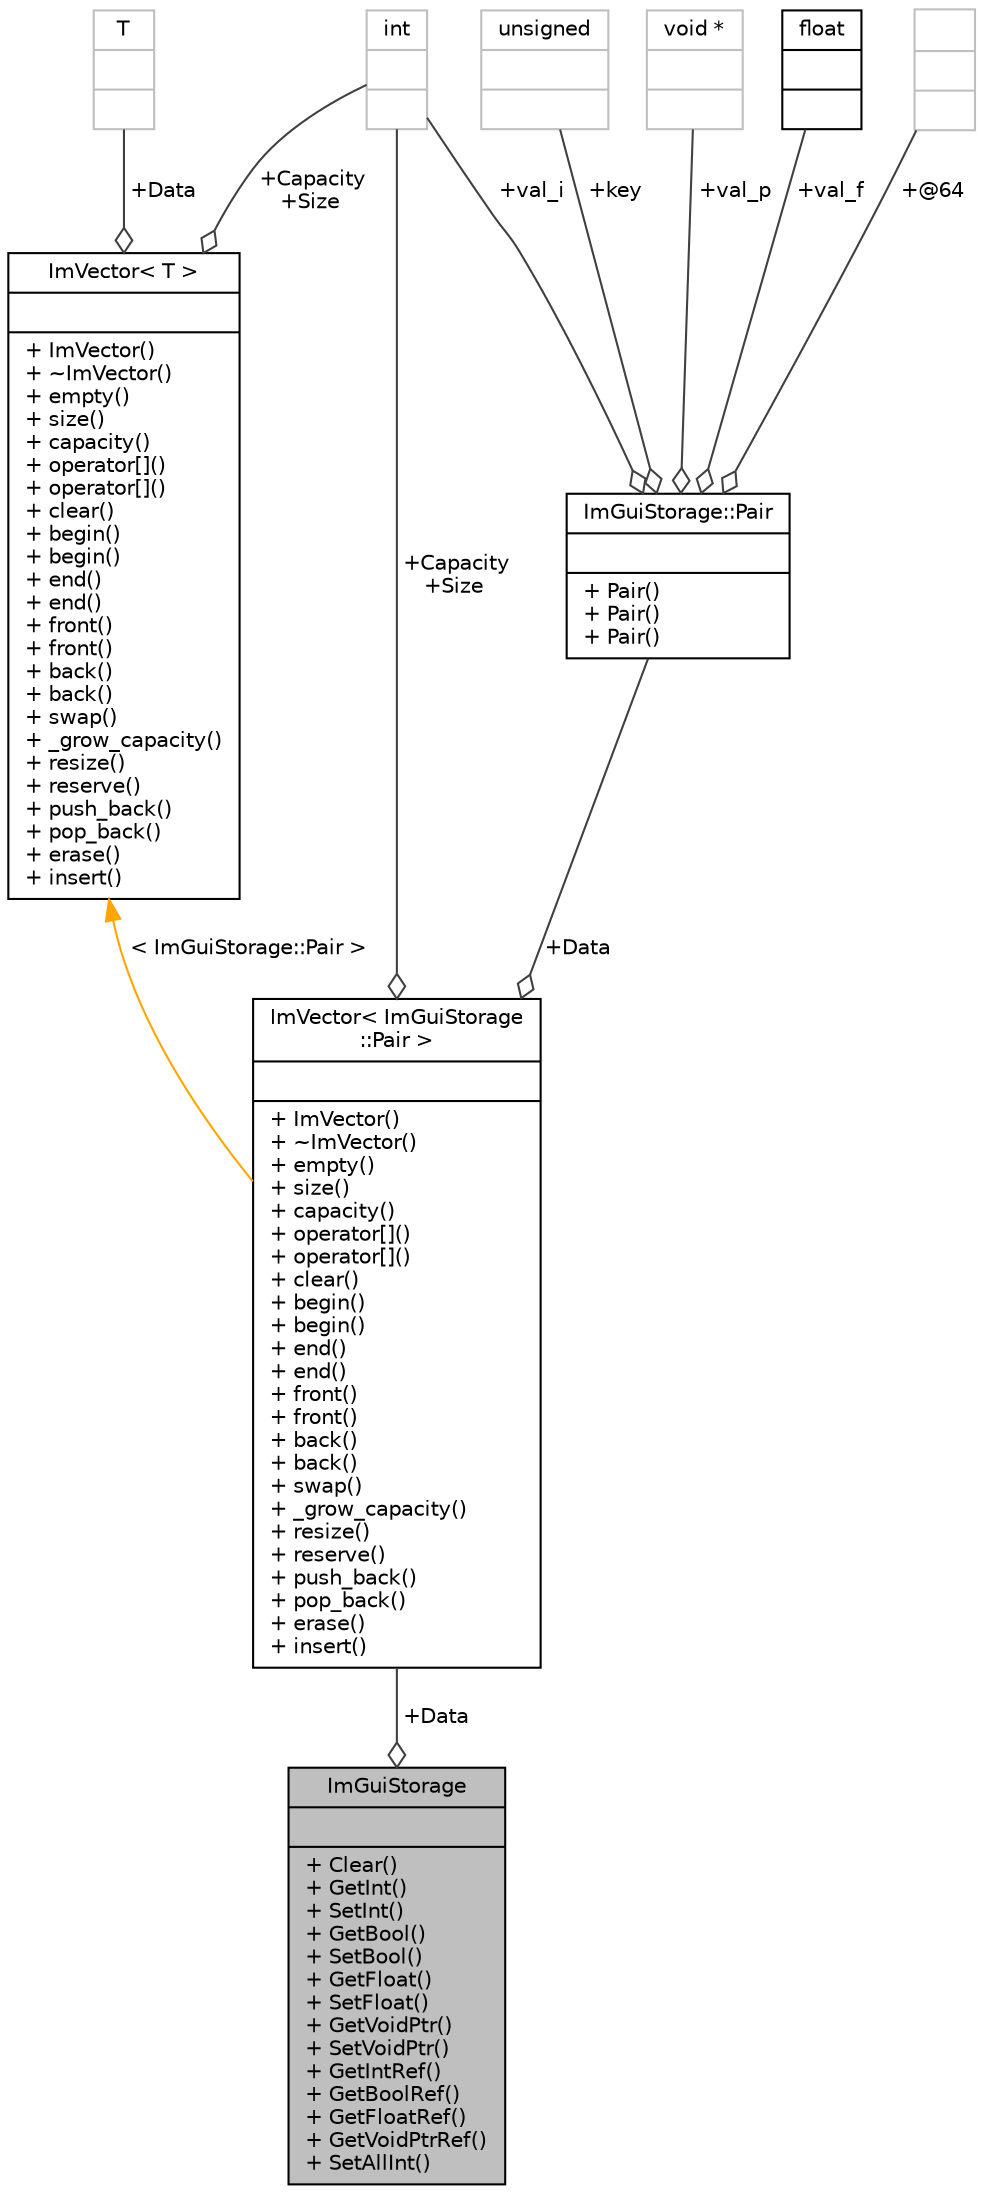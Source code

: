 digraph "ImGuiStorage"
{
 // INTERACTIVE_SVG=YES
  bgcolor="transparent";
  edge [fontname="Helvetica",fontsize="10",labelfontname="Helvetica",labelfontsize="10"];
  node [fontname="Helvetica",fontsize="10",shape=record];
  Node1 [label="{ImGuiStorage\n||+ Clear()\l+ GetInt()\l+ SetInt()\l+ GetBool()\l+ SetBool()\l+ GetFloat()\l+ SetFloat()\l+ GetVoidPtr()\l+ SetVoidPtr()\l+ GetIntRef()\l+ GetBoolRef()\l+ GetFloatRef()\l+ GetVoidPtrRef()\l+ SetAllInt()\l}",height=0.2,width=0.4,color="black", fillcolor="grey75", style="filled" fontcolor="black"];
  Node2 -> Node1 [color="grey25",fontsize="10",style="solid",label=" +Data" ,arrowhead="odiamond",fontname="Helvetica"];
  Node2 [label="{ImVector\< ImGuiStorage\l::Pair \>\n||+ ImVector()\l+ ~ImVector()\l+ empty()\l+ size()\l+ capacity()\l+ operator[]()\l+ operator[]()\l+ clear()\l+ begin()\l+ begin()\l+ end()\l+ end()\l+ front()\l+ front()\l+ back()\l+ back()\l+ swap()\l+ _grow_capacity()\l+ resize()\l+ reserve()\l+ push_back()\l+ pop_back()\l+ erase()\l+ insert()\l}",height=0.2,width=0.4,color="black",URL="$d3/d32/classImVector.html"];
  Node3 -> Node2 [color="grey25",fontsize="10",style="solid",label=" +Data" ,arrowhead="odiamond",fontname="Helvetica"];
  Node3 [label="{ImGuiStorage::Pair\n||+ Pair()\l+ Pair()\l+ Pair()\l}",height=0.2,width=0.4,color="black",URL="$d3/d51/structImGuiStorage_1_1Pair.html"];
  Node4 -> Node3 [color="grey25",fontsize="10",style="solid",label=" +val_f" ,arrowhead="odiamond",fontname="Helvetica"];
  Node4 [label="{float\n||}",height=0.2,width=0.4,color="black",URL="$d4/dc3/classfloat.html"];
  Node5 -> Node3 [color="grey25",fontsize="10",style="solid",label=" +val_i" ,arrowhead="odiamond",fontname="Helvetica"];
  Node5 [label="{int\n||}",height=0.2,width=0.4,color="grey75"];
  Node6 -> Node3 [color="grey25",fontsize="10",style="solid",label=" +@64" ,arrowhead="odiamond",fontname="Helvetica"];
  Node6 [label="{\n||}",height=0.2,width=0.4,color="grey75"];
  Node7 -> Node3 [color="grey25",fontsize="10",style="solid",label=" +key" ,arrowhead="odiamond",fontname="Helvetica"];
  Node7 [label="{unsigned\n||}",height=0.2,width=0.4,color="grey75"];
  Node8 -> Node3 [color="grey25",fontsize="10",style="solid",label=" +val_p" ,arrowhead="odiamond",fontname="Helvetica"];
  Node8 [label="{void *\n||}",height=0.2,width=0.4,color="grey75"];
  Node5 -> Node2 [color="grey25",fontsize="10",style="solid",label=" +Capacity\n+Size" ,arrowhead="odiamond",fontname="Helvetica"];
  Node9 -> Node2 [dir="back",color="orange",fontsize="10",style="solid",label=" \< ImGuiStorage::Pair \>" ,fontname="Helvetica"];
  Node9 [label="{ImVector\< T \>\n||+ ImVector()\l+ ~ImVector()\l+ empty()\l+ size()\l+ capacity()\l+ operator[]()\l+ operator[]()\l+ clear()\l+ begin()\l+ begin()\l+ end()\l+ end()\l+ front()\l+ front()\l+ back()\l+ back()\l+ swap()\l+ _grow_capacity()\l+ resize()\l+ reserve()\l+ push_back()\l+ pop_back()\l+ erase()\l+ insert()\l}",height=0.2,width=0.4,color="black",URL="$d3/d32/classImVector.html"];
  Node5 -> Node9 [color="grey25",fontsize="10",style="solid",label=" +Capacity\n+Size" ,arrowhead="odiamond",fontname="Helvetica"];
  Node10 -> Node9 [color="grey25",fontsize="10",style="solid",label=" +Data" ,arrowhead="odiamond",fontname="Helvetica"];
  Node10 [label="{T\n||}",height=0.2,width=0.4,color="grey75"];
}
